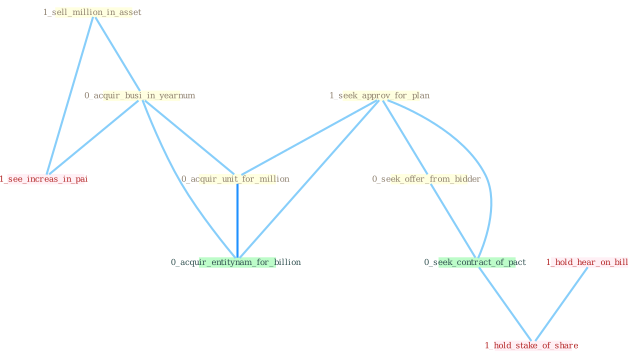 Graph G{ 
    node
    [shape=polygon,style=filled,width=.5,height=.06,color="#BDFCC9",fixedsize=true,fontsize=4,
    fontcolor="#2f4f4f"];
    {node
    [color="#ffffe0", fontcolor="#8b7d6b"] "1_sell_million_in_asset " "1_seek_approv_for_plan " "0_acquir_busi_in_yearnum " "0_seek_offer_from_bidder " "0_acquir_unit_for_million "}
{node [color="#fff0f5", fontcolor="#b22222"] "1_see_increas_in_pai " "1_hold_hear_on_bill " "1_hold_stake_of_share "}
edge [color="#B0E2FF"];

	"1_sell_million_in_asset " -- "0_acquir_busi_in_yearnum " [w="1", color="#87cefa" ];
	"1_sell_million_in_asset " -- "1_see_increas_in_pai " [w="1", color="#87cefa" ];
	"1_seek_approv_for_plan " -- "0_seek_offer_from_bidder " [w="1", color="#87cefa" ];
	"1_seek_approv_for_plan " -- "0_acquir_unit_for_million " [w="1", color="#87cefa" ];
	"1_seek_approv_for_plan " -- "0_seek_contract_of_pact " [w="1", color="#87cefa" ];
	"1_seek_approv_for_plan " -- "0_acquir_entitynam_for_billion " [w="1", color="#87cefa" ];
	"0_acquir_busi_in_yearnum " -- "0_acquir_unit_for_million " [w="1", color="#87cefa" ];
	"0_acquir_busi_in_yearnum " -- "0_acquir_entitynam_for_billion " [w="1", color="#87cefa" ];
	"0_acquir_busi_in_yearnum " -- "1_see_increas_in_pai " [w="1", color="#87cefa" ];
	"0_seek_offer_from_bidder " -- "0_seek_contract_of_pact " [w="1", color="#87cefa" ];
	"0_acquir_unit_for_million " -- "0_acquir_entitynam_for_billion " [w="2", color="#1e90ff" , len=0.8];
	"0_seek_contract_of_pact " -- "1_hold_stake_of_share " [w="1", color="#87cefa" ];
	"1_hold_hear_on_bill " -- "1_hold_stake_of_share " [w="1", color="#87cefa" ];
}
